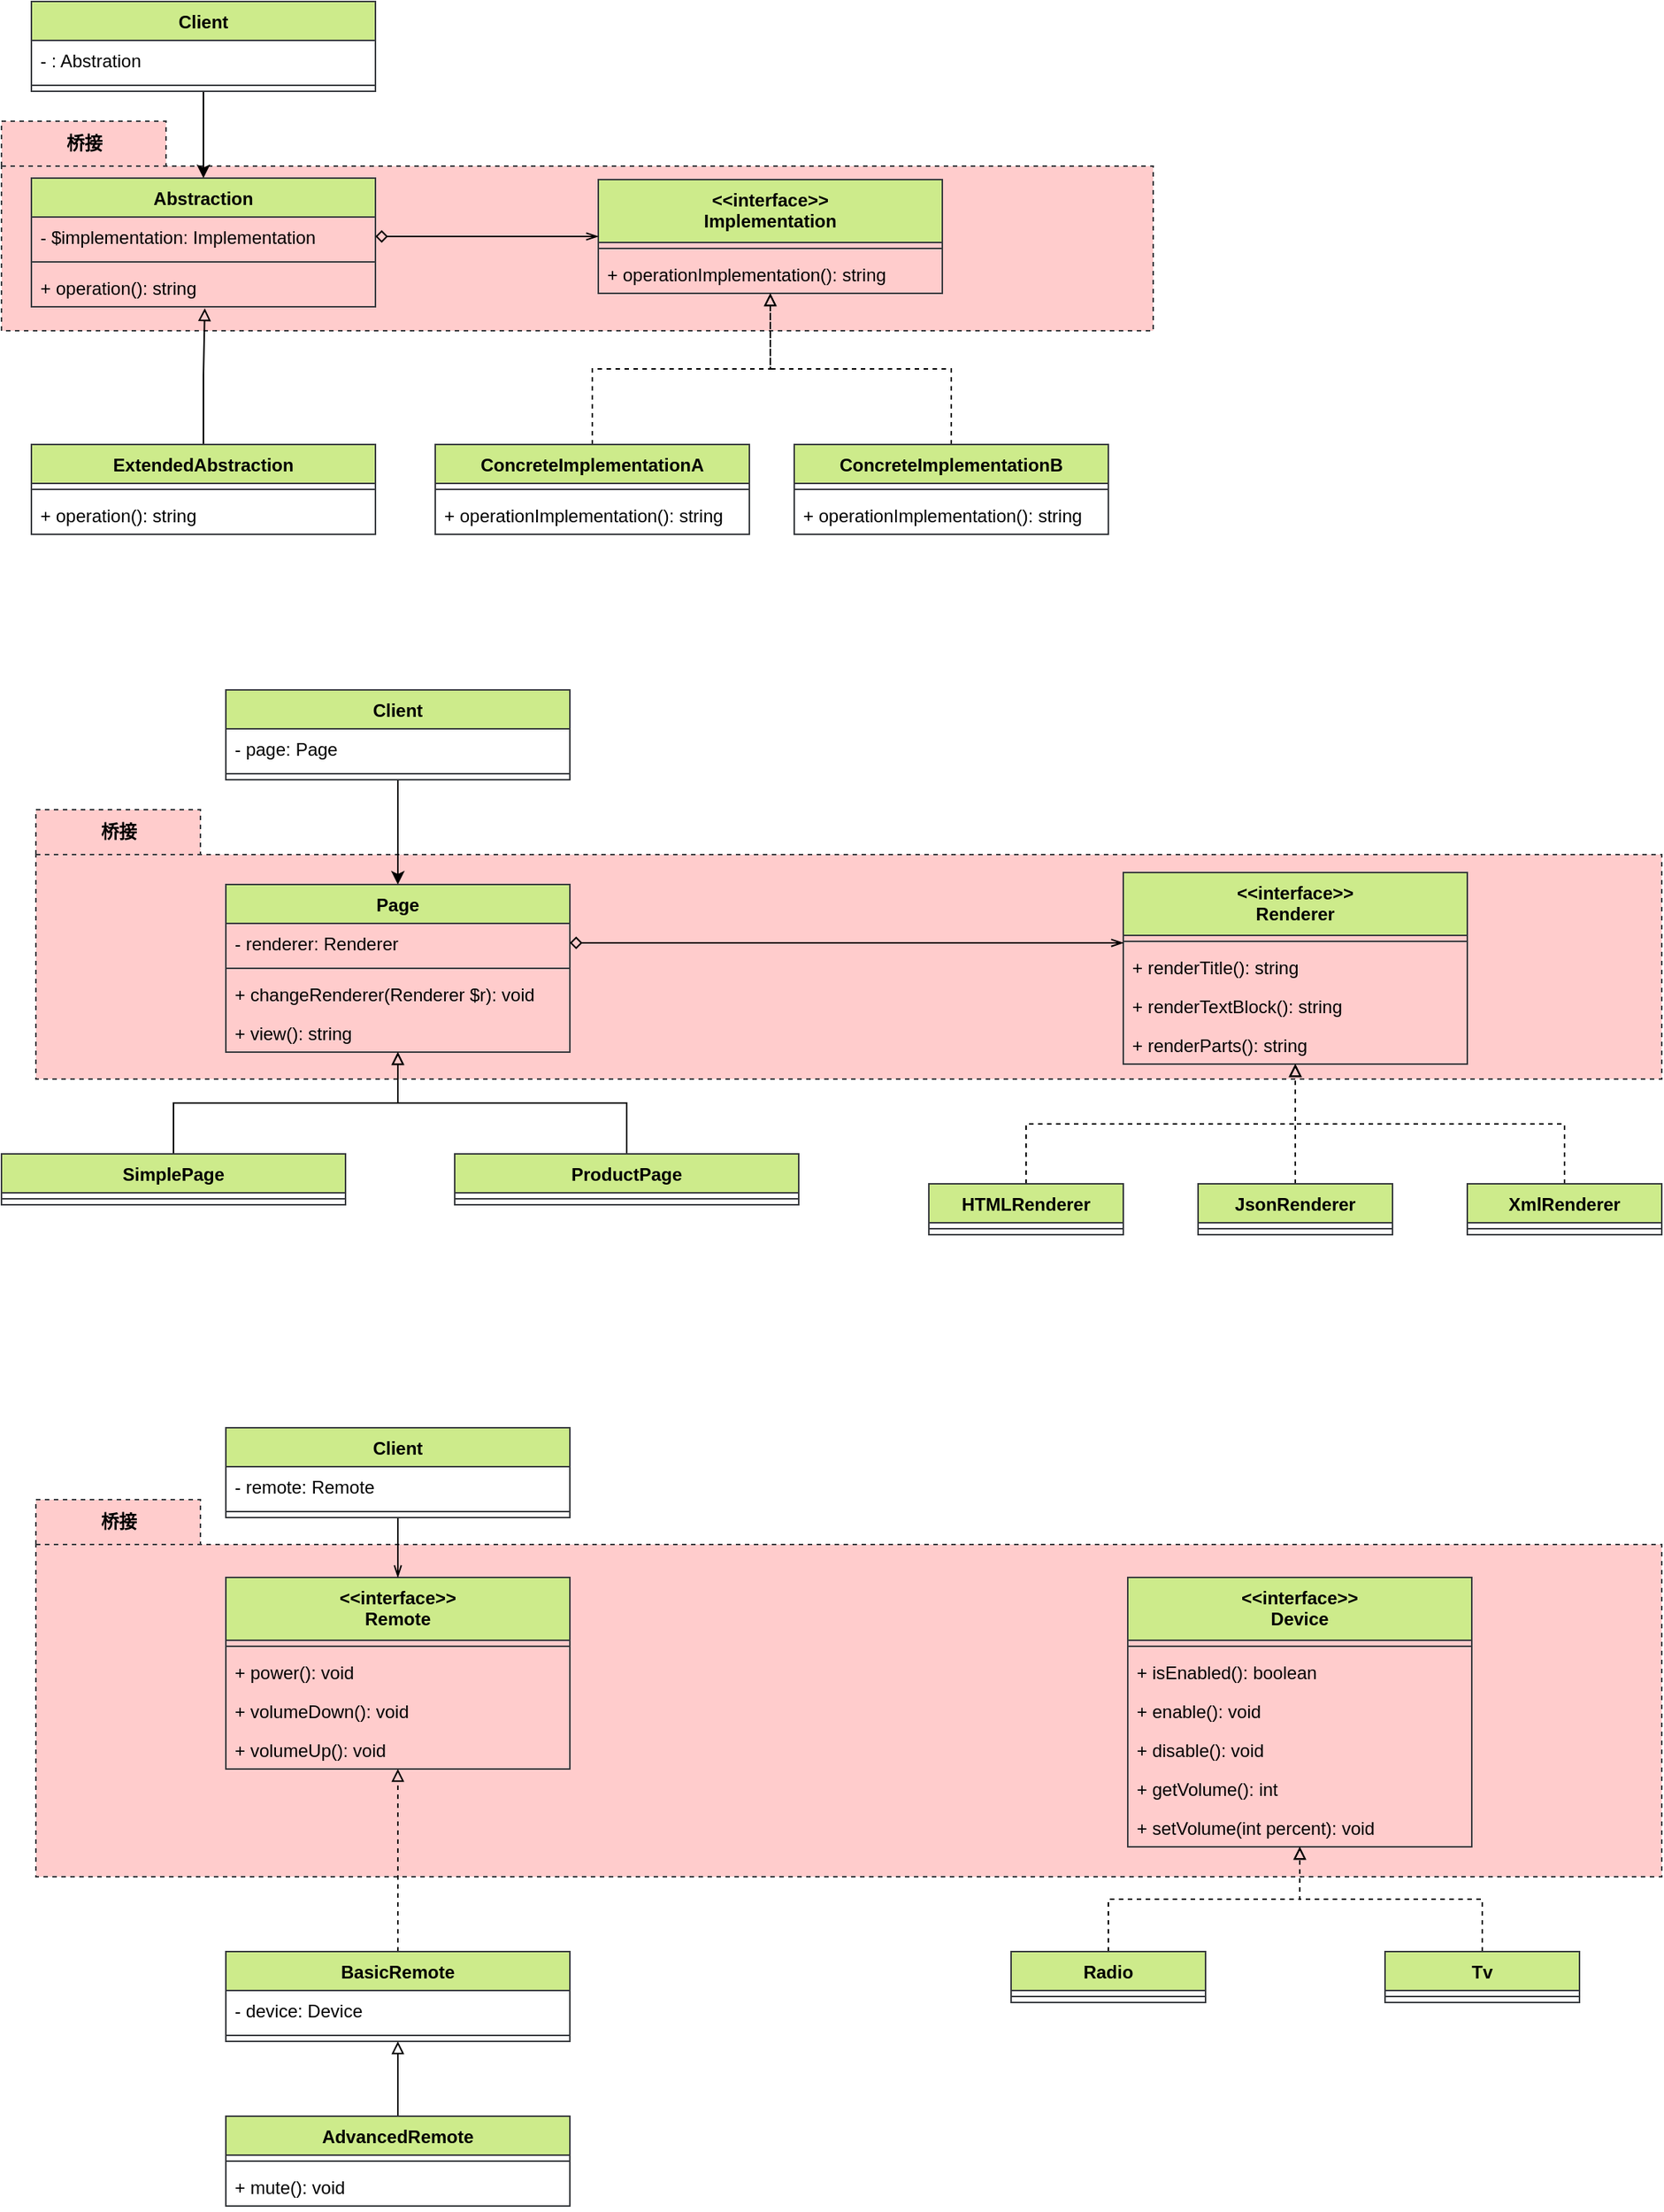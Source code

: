 <mxfile version="20.7.4" type="device"><diagram id="nj0TihNpM0erqF-2crX3" name="结构型-桥接模式"><mxGraphModel dx="1924" dy="1264" grid="1" gridSize="10" guides="1" tooltips="1" connect="1" arrows="1" fold="1" page="1" pageScale="1" pageWidth="827" pageHeight="1169" math="0" shadow="0"><root><mxCell id="0"/><mxCell id="1" parent="0"/><mxCell id="M7GA1-1aDSoL5EncqLP5-56" value="桥接" style="shape=folder;fontStyle=1;tabWidth=110;tabHeight=30;tabPosition=left;html=1;boundedLbl=1;labelInHeader=1;container=1;collapsible=0;dashed=1;fillColor=#ffcccc;strokeColor=#36393d;" vertex="1" parent="1"><mxGeometry x="46" y="1041" width="1087" height="252" as="geometry"/></mxCell><mxCell id="M7GA1-1aDSoL5EncqLP5-57" value="" style="html=1;strokeColor=none;resizeWidth=1;resizeHeight=1;fillColor=none;part=1;connectable=0;allowArrows=0;deletable=0;" vertex="1" parent="M7GA1-1aDSoL5EncqLP5-56"><mxGeometry width="1087.0" height="176.4" relative="1" as="geometry"><mxPoint y="30" as="offset"/></mxGeometry></mxCell><mxCell id="WavMga4nvolNmFMI_nb6-73" value="桥接" style="shape=folder;fontStyle=1;tabWidth=110;tabHeight=30;tabPosition=left;html=1;boundedLbl=1;labelInHeader=1;container=1;collapsible=0;dashed=1;fillColor=#ffcccc;strokeColor=#36393d;" parent="1" vertex="1"><mxGeometry x="46" y="580" width="1087" height="180" as="geometry"/></mxCell><mxCell id="WavMga4nvolNmFMI_nb6-74" value="" style="html=1;strokeColor=none;resizeWidth=1;resizeHeight=1;fillColor=none;part=1;connectable=0;allowArrows=0;deletable=0;" parent="WavMga4nvolNmFMI_nb6-73" vertex="1"><mxGeometry width="1087.0" height="126.0" relative="1" as="geometry"><mxPoint y="30" as="offset"/></mxGeometry></mxCell><mxCell id="WavMga4nvolNmFMI_nb6-35" value="桥接" style="shape=folder;fontStyle=1;tabWidth=110;tabHeight=30;tabPosition=left;html=1;boundedLbl=1;labelInHeader=1;container=1;collapsible=0;dashed=1;fillColor=#ffcccc;strokeColor=#36393d;" parent="1" vertex="1"><mxGeometry x="23" y="120" width="770" height="140" as="geometry"/></mxCell><mxCell id="WavMga4nvolNmFMI_nb6-36" value="" style="html=1;strokeColor=none;resizeWidth=1;resizeHeight=1;fillColor=none;part=1;connectable=0;allowArrows=0;deletable=0;" parent="WavMga4nvolNmFMI_nb6-35" vertex="1"><mxGeometry width="770.0" height="98" relative="1" as="geometry"><mxPoint y="30" as="offset"/></mxGeometry></mxCell><mxCell id="WavMga4nvolNmFMI_nb6-5" value="Abstraction" style="swimlane;fontStyle=1;align=center;verticalAlign=top;childLayout=stackLayout;horizontal=1;startSize=26;horizontalStack=0;resizeParent=1;resizeParentMax=0;resizeLast=0;collapsible=1;marginBottom=0;fillColor=#cdeb8b;strokeColor=#36393d;" parent="1" vertex="1"><mxGeometry x="43" y="158" width="230" height="86" as="geometry"/></mxCell><mxCell id="WavMga4nvolNmFMI_nb6-6" value="- $implementation: Implementation" style="text;strokeColor=none;fillColor=none;align=left;verticalAlign=top;spacingLeft=4;spacingRight=4;overflow=hidden;rotatable=0;points=[[0,0.5],[1,0.5]];portConstraint=eastwest;fontStyle=0" parent="WavMga4nvolNmFMI_nb6-5" vertex="1"><mxGeometry y="26" width="230" height="26" as="geometry"/></mxCell><mxCell id="WavMga4nvolNmFMI_nb6-7" value="" style="line;strokeWidth=1;fillColor=none;align=left;verticalAlign=middle;spacingTop=-1;spacingLeft=3;spacingRight=3;rotatable=0;labelPosition=right;points=[];portConstraint=eastwest;strokeColor=inherit;" parent="WavMga4nvolNmFMI_nb6-5" vertex="1"><mxGeometry y="52" width="230" height="8" as="geometry"/></mxCell><mxCell id="WavMga4nvolNmFMI_nb6-8" value="+ operation(): string" style="text;strokeColor=none;fillColor=none;align=left;verticalAlign=top;spacingLeft=4;spacingRight=4;overflow=hidden;rotatable=0;points=[[0,0.5],[1,0.5]];portConstraint=eastwest;" parent="WavMga4nvolNmFMI_nb6-5" vertex="1"><mxGeometry y="60" width="230" height="26" as="geometry"/></mxCell><mxCell id="WavMga4nvolNmFMI_nb6-14" style="edgeStyle=orthogonalEdgeStyle;rounded=0;orthogonalLoop=1;jettySize=auto;html=1;exitX=0.5;exitY=0;exitDx=0;exitDy=0;entryX=0.504;entryY=1.038;entryDx=0;entryDy=0;entryPerimeter=0;endArrow=block;endFill=0;" parent="1" source="WavMga4nvolNmFMI_nb6-9" target="WavMga4nvolNmFMI_nb6-8" edge="1"><mxGeometry relative="1" as="geometry"/></mxCell><mxCell id="WavMga4nvolNmFMI_nb6-9" value="ExtendedAbstraction" style="swimlane;fontStyle=1;align=center;verticalAlign=top;childLayout=stackLayout;horizontal=1;startSize=26;horizontalStack=0;resizeParent=1;resizeParentMax=0;resizeLast=0;collapsible=1;marginBottom=0;fillColor=#cdeb8b;strokeColor=#36393d;" parent="1" vertex="1"><mxGeometry x="43" y="336" width="230" height="60" as="geometry"/></mxCell><mxCell id="WavMga4nvolNmFMI_nb6-11" value="" style="line;strokeWidth=1;fillColor=none;align=left;verticalAlign=middle;spacingTop=-1;spacingLeft=3;spacingRight=3;rotatable=0;labelPosition=right;points=[];portConstraint=eastwest;strokeColor=inherit;" parent="WavMga4nvolNmFMI_nb6-9" vertex="1"><mxGeometry y="26" width="230" height="8" as="geometry"/></mxCell><mxCell id="WavMga4nvolNmFMI_nb6-12" value="+ operation(): string" style="text;strokeColor=none;fillColor=none;align=left;verticalAlign=top;spacingLeft=4;spacingRight=4;overflow=hidden;rotatable=0;points=[[0,0.5],[1,0.5]];portConstraint=eastwest;" parent="WavMga4nvolNmFMI_nb6-9" vertex="1"><mxGeometry y="34" width="230" height="26" as="geometry"/></mxCell><mxCell id="WavMga4nvolNmFMI_nb6-15" value="&lt;&lt;interface&gt;&gt;&#10;Implementation" style="swimlane;fontStyle=1;align=center;verticalAlign=top;childLayout=stackLayout;horizontal=1;startSize=42;horizontalStack=0;resizeParent=1;resizeParentMax=0;resizeLast=0;collapsible=1;marginBottom=0;fillColor=#cdeb8b;strokeColor=#36393d;" parent="1" vertex="1"><mxGeometry x="422" y="159" width="230" height="76" as="geometry"/></mxCell><mxCell id="WavMga4nvolNmFMI_nb6-17" value="" style="line;strokeWidth=1;fillColor=none;align=left;verticalAlign=middle;spacingTop=-1;spacingLeft=3;spacingRight=3;rotatable=0;labelPosition=right;points=[];portConstraint=eastwest;strokeColor=inherit;" parent="WavMga4nvolNmFMI_nb6-15" vertex="1"><mxGeometry y="42" width="230" height="8" as="geometry"/></mxCell><mxCell id="WavMga4nvolNmFMI_nb6-18" value="+ operationImplementation(): string" style="text;strokeColor=none;fillColor=none;align=left;verticalAlign=top;spacingLeft=4;spacingRight=4;overflow=hidden;rotatable=0;points=[[0,0.5],[1,0.5]];portConstraint=eastwest;" parent="WavMga4nvolNmFMI_nb6-15" vertex="1"><mxGeometry y="50" width="230" height="26" as="geometry"/></mxCell><mxCell id="WavMga4nvolNmFMI_nb6-23" style="edgeStyle=orthogonalEdgeStyle;rounded=0;orthogonalLoop=1;jettySize=auto;html=1;exitX=1;exitY=0.5;exitDx=0;exitDy=0;entryX=0;entryY=0.5;entryDx=0;entryDy=0;endArrow=openThin;endFill=0;startArrow=diamond;startFill=0;" parent="1" source="WavMga4nvolNmFMI_nb6-6" target="WavMga4nvolNmFMI_nb6-15" edge="1"><mxGeometry relative="1" as="geometry"/></mxCell><mxCell id="WavMga4nvolNmFMI_nb6-33" style="edgeStyle=orthogonalEdgeStyle;rounded=0;orthogonalLoop=1;jettySize=auto;html=1;exitX=0.5;exitY=0;exitDx=0;exitDy=0;startArrow=none;startFill=0;endArrow=block;endFill=0;dashed=1;" parent="1" source="WavMga4nvolNmFMI_nb6-27" target="WavMga4nvolNmFMI_nb6-15" edge="1"><mxGeometry relative="1" as="geometry"/></mxCell><mxCell id="WavMga4nvolNmFMI_nb6-27" value="ConcreteImplementationA" style="swimlane;fontStyle=1;align=center;verticalAlign=top;childLayout=stackLayout;horizontal=1;startSize=26;horizontalStack=0;resizeParent=1;resizeParentMax=0;resizeLast=0;collapsible=1;marginBottom=0;fillColor=#cdeb8b;strokeColor=#36393d;" parent="1" vertex="1"><mxGeometry x="313" y="336" width="210" height="60" as="geometry"/></mxCell><mxCell id="WavMga4nvolNmFMI_nb6-28" value="" style="line;strokeWidth=1;fillColor=none;align=left;verticalAlign=middle;spacingTop=-1;spacingLeft=3;spacingRight=3;rotatable=0;labelPosition=right;points=[];portConstraint=eastwest;strokeColor=inherit;" parent="WavMga4nvolNmFMI_nb6-27" vertex="1"><mxGeometry y="26" width="210" height="8" as="geometry"/></mxCell><mxCell id="WavMga4nvolNmFMI_nb6-29" value="+ operationImplementation(): string" style="text;strokeColor=none;fillColor=none;align=left;verticalAlign=top;spacingLeft=4;spacingRight=4;overflow=hidden;rotatable=0;points=[[0,0.5],[1,0.5]];portConstraint=eastwest;" parent="WavMga4nvolNmFMI_nb6-27" vertex="1"><mxGeometry y="34" width="210" height="26" as="geometry"/></mxCell><mxCell id="WavMga4nvolNmFMI_nb6-34" style="edgeStyle=orthogonalEdgeStyle;rounded=0;orthogonalLoop=1;jettySize=auto;html=1;exitX=0.5;exitY=0;exitDx=0;exitDy=0;dashed=1;startArrow=none;startFill=0;endArrow=block;endFill=0;" parent="1" source="WavMga4nvolNmFMI_nb6-30" target="WavMga4nvolNmFMI_nb6-15" edge="1"><mxGeometry relative="1" as="geometry"/></mxCell><mxCell id="WavMga4nvolNmFMI_nb6-30" value="ConcreteImplementationB" style="swimlane;fontStyle=1;align=center;verticalAlign=top;childLayout=stackLayout;horizontal=1;startSize=26;horizontalStack=0;resizeParent=1;resizeParentMax=0;resizeLast=0;collapsible=1;marginBottom=0;fillColor=#cdeb8b;strokeColor=#36393d;" parent="1" vertex="1"><mxGeometry x="553" y="336" width="210" height="60" as="geometry"/></mxCell><mxCell id="WavMga4nvolNmFMI_nb6-31" value="" style="line;strokeWidth=1;fillColor=none;align=left;verticalAlign=middle;spacingTop=-1;spacingLeft=3;spacingRight=3;rotatable=0;labelPosition=right;points=[];portConstraint=eastwest;strokeColor=inherit;" parent="WavMga4nvolNmFMI_nb6-30" vertex="1"><mxGeometry y="26" width="210" height="8" as="geometry"/></mxCell><mxCell id="WavMga4nvolNmFMI_nb6-32" value="+ operationImplementation(): string" style="text;strokeColor=none;fillColor=none;align=left;verticalAlign=top;spacingLeft=4;spacingRight=4;overflow=hidden;rotatable=0;points=[[0,0.5],[1,0.5]];portConstraint=eastwest;" parent="WavMga4nvolNmFMI_nb6-30" vertex="1"><mxGeometry y="34" width="210" height="26" as="geometry"/></mxCell><mxCell id="WavMga4nvolNmFMI_nb6-37" value="Page" style="swimlane;fontStyle=1;align=center;verticalAlign=top;childLayout=stackLayout;horizontal=1;startSize=26;horizontalStack=0;resizeParent=1;resizeParentMax=0;resizeLast=0;collapsible=1;marginBottom=0;fillColor=#cdeb8b;strokeColor=#36393d;" parent="1" vertex="1"><mxGeometry x="173" y="630" width="230" height="112" as="geometry"/></mxCell><mxCell id="WavMga4nvolNmFMI_nb6-38" value="- renderer: Renderer" style="text;strokeColor=none;fillColor=none;align=left;verticalAlign=top;spacingLeft=4;spacingRight=4;overflow=hidden;rotatable=0;points=[[0,0.5],[1,0.5]];portConstraint=eastwest;fontStyle=0" parent="WavMga4nvolNmFMI_nb6-37" vertex="1"><mxGeometry y="26" width="230" height="26" as="geometry"/></mxCell><mxCell id="WavMga4nvolNmFMI_nb6-39" value="" style="line;strokeWidth=1;fillColor=none;align=left;verticalAlign=middle;spacingTop=-1;spacingLeft=3;spacingRight=3;rotatable=0;labelPosition=right;points=[];portConstraint=eastwest;strokeColor=inherit;" parent="WavMga4nvolNmFMI_nb6-37" vertex="1"><mxGeometry y="52" width="230" height="8" as="geometry"/></mxCell><mxCell id="WavMga4nvolNmFMI_nb6-40" value="+ changeRenderer(Renderer $r): void" style="text;strokeColor=none;fillColor=none;align=left;verticalAlign=top;spacingLeft=4;spacingRight=4;overflow=hidden;rotatable=0;points=[[0,0.5],[1,0.5]];portConstraint=eastwest;" parent="WavMga4nvolNmFMI_nb6-37" vertex="1"><mxGeometry y="60" width="230" height="26" as="geometry"/></mxCell><mxCell id="WavMga4nvolNmFMI_nb6-41" value="+ view(): string" style="text;strokeColor=none;fillColor=none;align=left;verticalAlign=top;spacingLeft=4;spacingRight=4;overflow=hidden;rotatable=0;points=[[0,0.5],[1,0.5]];portConstraint=eastwest;" parent="WavMga4nvolNmFMI_nb6-37" vertex="1"><mxGeometry y="86" width="230" height="26" as="geometry"/></mxCell><mxCell id="WavMga4nvolNmFMI_nb6-50" style="edgeStyle=orthogonalEdgeStyle;rounded=0;orthogonalLoop=1;jettySize=auto;html=1;exitX=0.5;exitY=0;exitDx=0;exitDy=0;startArrow=none;startFill=0;endArrow=block;endFill=0;" parent="1" source="WavMga4nvolNmFMI_nb6-42" target="WavMga4nvolNmFMI_nb6-37" edge="1"><mxGeometry relative="1" as="geometry"/></mxCell><mxCell id="WavMga4nvolNmFMI_nb6-42" value="SimplePage" style="swimlane;fontStyle=1;align=center;verticalAlign=top;childLayout=stackLayout;horizontal=1;startSize=26;horizontalStack=0;resizeParent=1;resizeParentMax=0;resizeLast=0;collapsible=1;marginBottom=0;fillColor=#cdeb8b;strokeColor=#36393d;" parent="1" vertex="1"><mxGeometry x="23" y="810" width="230" height="34" as="geometry"/></mxCell><mxCell id="WavMga4nvolNmFMI_nb6-44" value="" style="line;strokeWidth=1;fillColor=none;align=left;verticalAlign=middle;spacingTop=-1;spacingLeft=3;spacingRight=3;rotatable=0;labelPosition=right;points=[];portConstraint=eastwest;strokeColor=inherit;" parent="WavMga4nvolNmFMI_nb6-42" vertex="1"><mxGeometry y="26" width="230" height="8" as="geometry"/></mxCell><mxCell id="WavMga4nvolNmFMI_nb6-51" style="edgeStyle=orthogonalEdgeStyle;rounded=0;orthogonalLoop=1;jettySize=auto;html=1;exitX=0.5;exitY=0;exitDx=0;exitDy=0;startArrow=none;startFill=0;endArrow=block;endFill=0;" parent="1" source="WavMga4nvolNmFMI_nb6-47" target="WavMga4nvolNmFMI_nb6-37" edge="1"><mxGeometry relative="1" as="geometry"/></mxCell><mxCell id="WavMga4nvolNmFMI_nb6-47" value="ProductPage" style="swimlane;fontStyle=1;align=center;verticalAlign=top;childLayout=stackLayout;horizontal=1;startSize=26;horizontalStack=0;resizeParent=1;resizeParentMax=0;resizeLast=0;collapsible=1;marginBottom=0;fillColor=#cdeb8b;strokeColor=#36393d;" parent="1" vertex="1"><mxGeometry x="326" y="810" width="230" height="34" as="geometry"/></mxCell><mxCell id="WavMga4nvolNmFMI_nb6-48" value="" style="line;strokeWidth=1;fillColor=none;align=left;verticalAlign=middle;spacingTop=-1;spacingLeft=3;spacingRight=3;rotatable=0;labelPosition=right;points=[];portConstraint=eastwest;strokeColor=inherit;" parent="WavMga4nvolNmFMI_nb6-47" vertex="1"><mxGeometry y="26" width="230" height="8" as="geometry"/></mxCell><mxCell id="WavMga4nvolNmFMI_nb6-52" value="&lt;&lt;interface&gt;&gt;&#10;Renderer" style="swimlane;fontStyle=1;align=center;verticalAlign=top;childLayout=stackLayout;horizontal=1;startSize=42;horizontalStack=0;resizeParent=1;resizeParentMax=0;resizeLast=0;collapsible=1;marginBottom=0;fillColor=#cdeb8b;strokeColor=#36393d;" parent="1" vertex="1"><mxGeometry x="773" y="622" width="230" height="128" as="geometry"/></mxCell><mxCell id="WavMga4nvolNmFMI_nb6-53" value="" style="line;strokeWidth=1;fillColor=none;align=left;verticalAlign=middle;spacingTop=-1;spacingLeft=3;spacingRight=3;rotatable=0;labelPosition=right;points=[];portConstraint=eastwest;strokeColor=inherit;" parent="WavMga4nvolNmFMI_nb6-52" vertex="1"><mxGeometry y="42" width="230" height="8" as="geometry"/></mxCell><mxCell id="WavMga4nvolNmFMI_nb6-55" value="+ renderTitle(): string" style="text;strokeColor=none;fillColor=none;align=left;verticalAlign=top;spacingLeft=4;spacingRight=4;overflow=hidden;rotatable=0;points=[[0,0.5],[1,0.5]];portConstraint=eastwest;" parent="WavMga4nvolNmFMI_nb6-52" vertex="1"><mxGeometry y="50" width="230" height="26" as="geometry"/></mxCell><mxCell id="WavMga4nvolNmFMI_nb6-54" value="+ renderTextBlock(): string" style="text;strokeColor=none;fillColor=none;align=left;verticalAlign=top;spacingLeft=4;spacingRight=4;overflow=hidden;rotatable=0;points=[[0,0.5],[1,0.5]];portConstraint=eastwest;" parent="WavMga4nvolNmFMI_nb6-52" vertex="1"><mxGeometry y="76" width="230" height="26" as="geometry"/></mxCell><mxCell id="WavMga4nvolNmFMI_nb6-56" value="+ renderParts(): string" style="text;strokeColor=none;fillColor=none;align=left;verticalAlign=top;spacingLeft=4;spacingRight=4;overflow=hidden;rotatable=0;points=[[0,0.5],[1,0.5]];portConstraint=eastwest;" parent="WavMga4nvolNmFMI_nb6-52" vertex="1"><mxGeometry y="102" width="230" height="26" as="geometry"/></mxCell><mxCell id="WavMga4nvolNmFMI_nb6-69" style="edgeStyle=orthogonalEdgeStyle;rounded=0;orthogonalLoop=1;jettySize=auto;html=1;exitX=0.5;exitY=0;exitDx=0;exitDy=0;startArrow=none;startFill=0;endArrow=block;endFill=0;dashed=1;" parent="1" source="WavMga4nvolNmFMI_nb6-62" target="WavMga4nvolNmFMI_nb6-52" edge="1"><mxGeometry relative="1" as="geometry"/></mxCell><mxCell id="WavMga4nvolNmFMI_nb6-62" value="HTMLRenderer" style="swimlane;fontStyle=1;align=center;verticalAlign=top;childLayout=stackLayout;horizontal=1;startSize=26;horizontalStack=0;resizeParent=1;resizeParentMax=0;resizeLast=0;collapsible=1;marginBottom=0;fillColor=#cdeb8b;strokeColor=#36393d;" parent="1" vertex="1"><mxGeometry x="643" y="830" width="130" height="34" as="geometry"/></mxCell><mxCell id="WavMga4nvolNmFMI_nb6-63" value="" style="line;strokeWidth=1;fillColor=none;align=left;verticalAlign=middle;spacingTop=-1;spacingLeft=3;spacingRight=3;rotatable=0;labelPosition=right;points=[];portConstraint=eastwest;strokeColor=inherit;" parent="WavMga4nvolNmFMI_nb6-62" vertex="1"><mxGeometry y="26" width="130" height="8" as="geometry"/></mxCell><mxCell id="WavMga4nvolNmFMI_nb6-70" style="edgeStyle=orthogonalEdgeStyle;rounded=0;orthogonalLoop=1;jettySize=auto;html=1;exitX=0.5;exitY=0;exitDx=0;exitDy=0;dashed=1;startArrow=none;startFill=0;endArrow=block;endFill=0;" parent="1" source="WavMga4nvolNmFMI_nb6-65" target="WavMga4nvolNmFMI_nb6-52" edge="1"><mxGeometry relative="1" as="geometry"/></mxCell><mxCell id="WavMga4nvolNmFMI_nb6-65" value="JsonRenderer" style="swimlane;fontStyle=1;align=center;verticalAlign=top;childLayout=stackLayout;horizontal=1;startSize=26;horizontalStack=0;resizeParent=1;resizeParentMax=0;resizeLast=0;collapsible=1;marginBottom=0;fillColor=#cdeb8b;strokeColor=#36393d;" parent="1" vertex="1"><mxGeometry x="823" y="830" width="130" height="34" as="geometry"/></mxCell><mxCell id="WavMga4nvolNmFMI_nb6-66" value="" style="line;strokeWidth=1;fillColor=none;align=left;verticalAlign=middle;spacingTop=-1;spacingLeft=3;spacingRight=3;rotatable=0;labelPosition=right;points=[];portConstraint=eastwest;strokeColor=inherit;" parent="WavMga4nvolNmFMI_nb6-65" vertex="1"><mxGeometry y="26" width="130" height="8" as="geometry"/></mxCell><mxCell id="WavMga4nvolNmFMI_nb6-71" style="edgeStyle=orthogonalEdgeStyle;rounded=0;orthogonalLoop=1;jettySize=auto;html=1;exitX=0.5;exitY=0;exitDx=0;exitDy=0;dashed=1;startArrow=none;startFill=0;endArrow=block;endFill=0;" parent="1" source="WavMga4nvolNmFMI_nb6-67" target="WavMga4nvolNmFMI_nb6-52" edge="1"><mxGeometry relative="1" as="geometry"/></mxCell><mxCell id="WavMga4nvolNmFMI_nb6-67" value="XmlRenderer" style="swimlane;fontStyle=1;align=center;verticalAlign=top;childLayout=stackLayout;horizontal=1;startSize=26;horizontalStack=0;resizeParent=1;resizeParentMax=0;resizeLast=0;collapsible=1;marginBottom=0;fillColor=#cdeb8b;strokeColor=#36393d;" parent="1" vertex="1"><mxGeometry x="1003" y="830" width="130" height="34" as="geometry"/></mxCell><mxCell id="WavMga4nvolNmFMI_nb6-68" value="" style="line;strokeWidth=1;fillColor=none;align=left;verticalAlign=middle;spacingTop=-1;spacingLeft=3;spacingRight=3;rotatable=0;labelPosition=right;points=[];portConstraint=eastwest;strokeColor=inherit;" parent="WavMga4nvolNmFMI_nb6-67" vertex="1"><mxGeometry y="26" width="130" height="8" as="geometry"/></mxCell><mxCell id="WavMga4nvolNmFMI_nb6-72" style="edgeStyle=orthogonalEdgeStyle;rounded=0;orthogonalLoop=1;jettySize=auto;html=1;exitX=1;exitY=0.5;exitDx=0;exitDy=0;entryX=0;entryY=-0.115;entryDx=0;entryDy=0;startArrow=diamond;startFill=0;endArrow=openThin;endFill=0;entryPerimeter=0;" parent="1" source="WavMga4nvolNmFMI_nb6-38" target="WavMga4nvolNmFMI_nb6-55" edge="1"><mxGeometry relative="1" as="geometry"/></mxCell><mxCell id="M7GA1-1aDSoL5EncqLP5-10" style="edgeStyle=orthogonalEdgeStyle;rounded=0;orthogonalLoop=1;jettySize=auto;html=1;exitX=0.5;exitY=1;exitDx=0;exitDy=0;" edge="1" parent="1" source="M7GA1-1aDSoL5EncqLP5-1" target="WavMga4nvolNmFMI_nb6-5"><mxGeometry relative="1" as="geometry"/></mxCell><mxCell id="M7GA1-1aDSoL5EncqLP5-1" value="Client" style="swimlane;fontStyle=1;align=center;verticalAlign=top;childLayout=stackLayout;horizontal=1;startSize=26;horizontalStack=0;resizeParent=1;resizeParentMax=0;resizeLast=0;collapsible=1;marginBottom=0;fillColor=#cdeb8b;strokeColor=#36393d;" vertex="1" parent="1"><mxGeometry x="43" y="40" width="230" height="60" as="geometry"/></mxCell><mxCell id="M7GA1-1aDSoL5EncqLP5-2" value="- : Abstration" style="text;strokeColor=none;fillColor=none;align=left;verticalAlign=top;spacingLeft=4;spacingRight=4;overflow=hidden;rotatable=0;points=[[0,0.5],[1,0.5]];portConstraint=eastwest;fontStyle=0" vertex="1" parent="M7GA1-1aDSoL5EncqLP5-1"><mxGeometry y="26" width="230" height="26" as="geometry"/></mxCell><mxCell id="M7GA1-1aDSoL5EncqLP5-3" value="" style="line;strokeWidth=1;fillColor=none;align=left;verticalAlign=middle;spacingTop=-1;spacingLeft=3;spacingRight=3;rotatable=0;labelPosition=right;points=[];portConstraint=eastwest;strokeColor=inherit;" vertex="1" parent="M7GA1-1aDSoL5EncqLP5-1"><mxGeometry y="52" width="230" height="8" as="geometry"/></mxCell><mxCell id="M7GA1-1aDSoL5EncqLP5-14" style="edgeStyle=orthogonalEdgeStyle;rounded=0;orthogonalLoop=1;jettySize=auto;html=1;exitX=0.5;exitY=1;exitDx=0;exitDy=0;entryX=0.5;entryY=0;entryDx=0;entryDy=0;" edge="1" parent="1" source="M7GA1-1aDSoL5EncqLP5-11" target="WavMga4nvolNmFMI_nb6-37"><mxGeometry relative="1" as="geometry"/></mxCell><mxCell id="M7GA1-1aDSoL5EncqLP5-11" value="Client" style="swimlane;fontStyle=1;align=center;verticalAlign=top;childLayout=stackLayout;horizontal=1;startSize=26;horizontalStack=0;resizeParent=1;resizeParentMax=0;resizeLast=0;collapsible=1;marginBottom=0;fillColor=#cdeb8b;strokeColor=#36393d;" vertex="1" parent="1"><mxGeometry x="173" y="500" width="230" height="60" as="geometry"/></mxCell><mxCell id="M7GA1-1aDSoL5EncqLP5-12" value="- page: Page" style="text;strokeColor=none;fillColor=none;align=left;verticalAlign=top;spacingLeft=4;spacingRight=4;overflow=hidden;rotatable=0;points=[[0,0.5],[1,0.5]];portConstraint=eastwest;fontStyle=0" vertex="1" parent="M7GA1-1aDSoL5EncqLP5-11"><mxGeometry y="26" width="230" height="26" as="geometry"/></mxCell><mxCell id="M7GA1-1aDSoL5EncqLP5-13" value="" style="line;strokeWidth=1;fillColor=none;align=left;verticalAlign=middle;spacingTop=-1;spacingLeft=3;spacingRight=3;rotatable=0;labelPosition=right;points=[];portConstraint=eastwest;strokeColor=inherit;" vertex="1" parent="M7GA1-1aDSoL5EncqLP5-11"><mxGeometry y="52" width="230" height="8" as="geometry"/></mxCell><mxCell id="M7GA1-1aDSoL5EncqLP5-15" value="&lt;&lt;interface&gt;&gt;&#10;Device" style="swimlane;fontStyle=1;align=center;verticalAlign=top;childLayout=stackLayout;horizontal=1;startSize=42;horizontalStack=0;resizeParent=1;resizeParentMax=0;resizeLast=0;collapsible=1;marginBottom=0;fillColor=#cdeb8b;strokeColor=#36393d;" vertex="1" parent="1"><mxGeometry x="776" y="1093" width="230" height="180" as="geometry"/></mxCell><mxCell id="M7GA1-1aDSoL5EncqLP5-16" value="" style="line;strokeWidth=1;fillColor=none;align=left;verticalAlign=middle;spacingTop=-1;spacingLeft=3;spacingRight=3;rotatable=0;labelPosition=right;points=[];portConstraint=eastwest;strokeColor=inherit;" vertex="1" parent="M7GA1-1aDSoL5EncqLP5-15"><mxGeometry y="42" width="230" height="8" as="geometry"/></mxCell><mxCell id="M7GA1-1aDSoL5EncqLP5-17" value="+ isEnabled(): boolean" style="text;strokeColor=none;fillColor=none;align=left;verticalAlign=top;spacingLeft=4;spacingRight=4;overflow=hidden;rotatable=0;points=[[0,0.5],[1,0.5]];portConstraint=eastwest;" vertex="1" parent="M7GA1-1aDSoL5EncqLP5-15"><mxGeometry y="50" width="230" height="26" as="geometry"/></mxCell><mxCell id="M7GA1-1aDSoL5EncqLP5-18" value="+ enable(): void" style="text;strokeColor=none;fillColor=none;align=left;verticalAlign=top;spacingLeft=4;spacingRight=4;overflow=hidden;rotatable=0;points=[[0,0.5],[1,0.5]];portConstraint=eastwest;" vertex="1" parent="M7GA1-1aDSoL5EncqLP5-15"><mxGeometry y="76" width="230" height="26" as="geometry"/></mxCell><mxCell id="M7GA1-1aDSoL5EncqLP5-19" value="+ disable(): void" style="text;strokeColor=none;fillColor=none;align=left;verticalAlign=top;spacingLeft=4;spacingRight=4;overflow=hidden;rotatable=0;points=[[0,0.5],[1,0.5]];portConstraint=eastwest;" vertex="1" parent="M7GA1-1aDSoL5EncqLP5-15"><mxGeometry y="102" width="230" height="26" as="geometry"/></mxCell><mxCell id="M7GA1-1aDSoL5EncqLP5-20" value="+ getVolume(): int" style="text;strokeColor=none;fillColor=none;align=left;verticalAlign=top;spacingLeft=4;spacingRight=4;overflow=hidden;rotatable=0;points=[[0,0.5],[1,0.5]];portConstraint=eastwest;" vertex="1" parent="M7GA1-1aDSoL5EncqLP5-15"><mxGeometry y="128" width="230" height="26" as="geometry"/></mxCell><mxCell id="M7GA1-1aDSoL5EncqLP5-21" value="+ setVolume(int percent): void" style="text;strokeColor=none;fillColor=none;align=left;verticalAlign=top;spacingLeft=4;spacingRight=4;overflow=hidden;rotatable=0;points=[[0,0.5],[1,0.5]];portConstraint=eastwest;" vertex="1" parent="M7GA1-1aDSoL5EncqLP5-15"><mxGeometry y="154" width="230" height="26" as="geometry"/></mxCell><mxCell id="M7GA1-1aDSoL5EncqLP5-24" style="edgeStyle=orthogonalEdgeStyle;rounded=0;orthogonalLoop=1;jettySize=auto;html=1;exitX=0.5;exitY=0;exitDx=0;exitDy=0;dashed=1;endArrow=block;endFill=0;" edge="1" parent="1" source="M7GA1-1aDSoL5EncqLP5-22" target="M7GA1-1aDSoL5EncqLP5-15"><mxGeometry relative="1" as="geometry"/></mxCell><mxCell id="M7GA1-1aDSoL5EncqLP5-22" value="Radio" style="swimlane;fontStyle=1;align=center;verticalAlign=top;childLayout=stackLayout;horizontal=1;startSize=26;horizontalStack=0;resizeParent=1;resizeParentMax=0;resizeLast=0;collapsible=1;marginBottom=0;fillColor=#cdeb8b;strokeColor=#36393d;" vertex="1" parent="1"><mxGeometry x="698" y="1343" width="130" height="34" as="geometry"/></mxCell><mxCell id="M7GA1-1aDSoL5EncqLP5-23" value="" style="line;strokeWidth=1;fillColor=none;align=left;verticalAlign=middle;spacingTop=-1;spacingLeft=3;spacingRight=3;rotatable=0;labelPosition=right;points=[];portConstraint=eastwest;strokeColor=inherit;" vertex="1" parent="M7GA1-1aDSoL5EncqLP5-22"><mxGeometry y="26" width="130" height="8" as="geometry"/></mxCell><mxCell id="M7GA1-1aDSoL5EncqLP5-27" style="edgeStyle=orthogonalEdgeStyle;rounded=0;orthogonalLoop=1;jettySize=auto;html=1;exitX=0.5;exitY=0;exitDx=0;exitDy=0;dashed=1;endArrow=block;endFill=0;" edge="1" parent="1" source="M7GA1-1aDSoL5EncqLP5-25" target="M7GA1-1aDSoL5EncqLP5-15"><mxGeometry relative="1" as="geometry"/></mxCell><mxCell id="M7GA1-1aDSoL5EncqLP5-25" value="Tv" style="swimlane;fontStyle=1;align=center;verticalAlign=top;childLayout=stackLayout;horizontal=1;startSize=26;horizontalStack=0;resizeParent=1;resizeParentMax=0;resizeLast=0;collapsible=1;marginBottom=0;fillColor=#cdeb8b;strokeColor=#36393d;" vertex="1" parent="1"><mxGeometry x="948" y="1343" width="130" height="34" as="geometry"/></mxCell><mxCell id="M7GA1-1aDSoL5EncqLP5-26" value="" style="line;strokeWidth=1;fillColor=none;align=left;verticalAlign=middle;spacingTop=-1;spacingLeft=3;spacingRight=3;rotatable=0;labelPosition=right;points=[];portConstraint=eastwest;strokeColor=inherit;" vertex="1" parent="M7GA1-1aDSoL5EncqLP5-25"><mxGeometry y="26" width="130" height="8" as="geometry"/></mxCell><mxCell id="M7GA1-1aDSoL5EncqLP5-28" value="&lt;&lt;interface&gt;&gt;&#10;Remote" style="swimlane;fontStyle=1;align=center;verticalAlign=top;childLayout=stackLayout;horizontal=1;startSize=42;horizontalStack=0;resizeParent=1;resizeParentMax=0;resizeLast=0;collapsible=1;marginBottom=0;fillColor=#cdeb8b;strokeColor=#36393d;" vertex="1" parent="1"><mxGeometry x="173" y="1093" width="230" height="128" as="geometry"/></mxCell><mxCell id="M7GA1-1aDSoL5EncqLP5-29" value="" style="line;strokeWidth=1;fillColor=none;align=left;verticalAlign=middle;spacingTop=-1;spacingLeft=3;spacingRight=3;rotatable=0;labelPosition=right;points=[];portConstraint=eastwest;strokeColor=inherit;" vertex="1" parent="M7GA1-1aDSoL5EncqLP5-28"><mxGeometry y="42" width="230" height="8" as="geometry"/></mxCell><mxCell id="M7GA1-1aDSoL5EncqLP5-30" value="+ power(): void" style="text;strokeColor=none;fillColor=none;align=left;verticalAlign=top;spacingLeft=4;spacingRight=4;overflow=hidden;rotatable=0;points=[[0,0.5],[1,0.5]];portConstraint=eastwest;" vertex="1" parent="M7GA1-1aDSoL5EncqLP5-28"><mxGeometry y="50" width="230" height="26" as="geometry"/></mxCell><mxCell id="M7GA1-1aDSoL5EncqLP5-31" value="+ volumeDown(): void" style="text;strokeColor=none;fillColor=none;align=left;verticalAlign=top;spacingLeft=4;spacingRight=4;overflow=hidden;rotatable=0;points=[[0,0.5],[1,0.5]];portConstraint=eastwest;" vertex="1" parent="M7GA1-1aDSoL5EncqLP5-28"><mxGeometry y="76" width="230" height="26" as="geometry"/></mxCell><mxCell id="M7GA1-1aDSoL5EncqLP5-32" value="+ volumeUp(): void" style="text;strokeColor=none;fillColor=none;align=left;verticalAlign=top;spacingLeft=4;spacingRight=4;overflow=hidden;rotatable=0;points=[[0,0.5],[1,0.5]];portConstraint=eastwest;" vertex="1" parent="M7GA1-1aDSoL5EncqLP5-28"><mxGeometry y="102" width="230" height="26" as="geometry"/></mxCell><mxCell id="M7GA1-1aDSoL5EncqLP5-37" style="edgeStyle=orthogonalEdgeStyle;rounded=0;orthogonalLoop=1;jettySize=auto;html=1;exitX=0.5;exitY=0;exitDx=0;exitDy=0;dashed=1;endArrow=block;endFill=0;" edge="1" parent="1" source="M7GA1-1aDSoL5EncqLP5-40" target="M7GA1-1aDSoL5EncqLP5-28"><mxGeometry relative="1" as="geometry"><mxPoint x="161" y="1273" as="sourcePoint"/></mxGeometry></mxCell><mxCell id="M7GA1-1aDSoL5EncqLP5-40" value="BasicRemote" style="swimlane;fontStyle=1;align=center;verticalAlign=top;childLayout=stackLayout;horizontal=1;startSize=26;horizontalStack=0;resizeParent=1;resizeParentMax=0;resizeLast=0;collapsible=1;marginBottom=0;fillColor=#cdeb8b;strokeColor=#36393d;" vertex="1" parent="1"><mxGeometry x="173" y="1343" width="230" height="60" as="geometry"/></mxCell><mxCell id="M7GA1-1aDSoL5EncqLP5-41" value="- device: Device" style="text;strokeColor=none;fillColor=none;align=left;verticalAlign=top;spacingLeft=4;spacingRight=4;overflow=hidden;rotatable=0;points=[[0,0.5],[1,0.5]];portConstraint=eastwest;fontStyle=0" vertex="1" parent="M7GA1-1aDSoL5EncqLP5-40"><mxGeometry y="26" width="230" height="26" as="geometry"/></mxCell><mxCell id="M7GA1-1aDSoL5EncqLP5-42" value="" style="line;strokeWidth=1;fillColor=none;align=left;verticalAlign=middle;spacingTop=-1;spacingLeft=3;spacingRight=3;rotatable=0;labelPosition=right;points=[];portConstraint=eastwest;strokeColor=inherit;" vertex="1" parent="M7GA1-1aDSoL5EncqLP5-40"><mxGeometry y="52" width="230" height="8" as="geometry"/></mxCell><mxCell id="M7GA1-1aDSoL5EncqLP5-49" style="edgeStyle=orthogonalEdgeStyle;rounded=0;orthogonalLoop=1;jettySize=auto;html=1;exitX=0.5;exitY=0;exitDx=0;exitDy=0;entryX=0.5;entryY=1;entryDx=0;entryDy=0;endArrow=block;endFill=0;" edge="1" parent="1" source="M7GA1-1aDSoL5EncqLP5-45" target="M7GA1-1aDSoL5EncqLP5-40"><mxGeometry relative="1" as="geometry"/></mxCell><mxCell id="M7GA1-1aDSoL5EncqLP5-45" value="AdvancedRemote" style="swimlane;fontStyle=1;align=center;verticalAlign=top;childLayout=stackLayout;horizontal=1;startSize=26;horizontalStack=0;resizeParent=1;resizeParentMax=0;resizeLast=0;collapsible=1;marginBottom=0;fillColor=#cdeb8b;strokeColor=#36393d;" vertex="1" parent="1"><mxGeometry x="173" y="1453" width="230" height="60" as="geometry"/></mxCell><mxCell id="M7GA1-1aDSoL5EncqLP5-47" value="" style="line;strokeWidth=1;fillColor=none;align=left;verticalAlign=middle;spacingTop=-1;spacingLeft=3;spacingRight=3;rotatable=0;labelPosition=right;points=[];portConstraint=eastwest;strokeColor=inherit;" vertex="1" parent="M7GA1-1aDSoL5EncqLP5-45"><mxGeometry y="26" width="230" height="8" as="geometry"/></mxCell><mxCell id="M7GA1-1aDSoL5EncqLP5-50" value="+ mute(): void" style="text;strokeColor=none;fillColor=none;align=left;verticalAlign=top;spacingLeft=4;spacingRight=4;overflow=hidden;rotatable=0;points=[[0,0.5],[1,0.5]];portConstraint=eastwest;fontStyle=0" vertex="1" parent="M7GA1-1aDSoL5EncqLP5-45"><mxGeometry y="34" width="230" height="26" as="geometry"/></mxCell><mxCell id="M7GA1-1aDSoL5EncqLP5-55" style="edgeStyle=orthogonalEdgeStyle;rounded=0;orthogonalLoop=1;jettySize=auto;html=1;exitX=0.5;exitY=1;exitDx=0;exitDy=0;entryX=0.5;entryY=0;entryDx=0;entryDy=0;endArrow=openThin;endFill=0;" edge="1" parent="1" source="M7GA1-1aDSoL5EncqLP5-52" target="M7GA1-1aDSoL5EncqLP5-28"><mxGeometry relative="1" as="geometry"/></mxCell><mxCell id="M7GA1-1aDSoL5EncqLP5-52" value="Client" style="swimlane;fontStyle=1;align=center;verticalAlign=top;childLayout=stackLayout;horizontal=1;startSize=26;horizontalStack=0;resizeParent=1;resizeParentMax=0;resizeLast=0;collapsible=1;marginBottom=0;fillColor=#cdeb8b;strokeColor=#36393d;" vertex="1" parent="1"><mxGeometry x="173" y="993" width="230" height="60" as="geometry"/></mxCell><mxCell id="M7GA1-1aDSoL5EncqLP5-53" value="- remote: Remote" style="text;strokeColor=none;fillColor=none;align=left;verticalAlign=top;spacingLeft=4;spacingRight=4;overflow=hidden;rotatable=0;points=[[0,0.5],[1,0.5]];portConstraint=eastwest;fontStyle=0" vertex="1" parent="M7GA1-1aDSoL5EncqLP5-52"><mxGeometry y="26" width="230" height="26" as="geometry"/></mxCell><mxCell id="M7GA1-1aDSoL5EncqLP5-54" value="" style="line;strokeWidth=1;fillColor=none;align=left;verticalAlign=middle;spacingTop=-1;spacingLeft=3;spacingRight=3;rotatable=0;labelPosition=right;points=[];portConstraint=eastwest;strokeColor=inherit;" vertex="1" parent="M7GA1-1aDSoL5EncqLP5-52"><mxGeometry y="52" width="230" height="8" as="geometry"/></mxCell></root></mxGraphModel></diagram></mxfile>